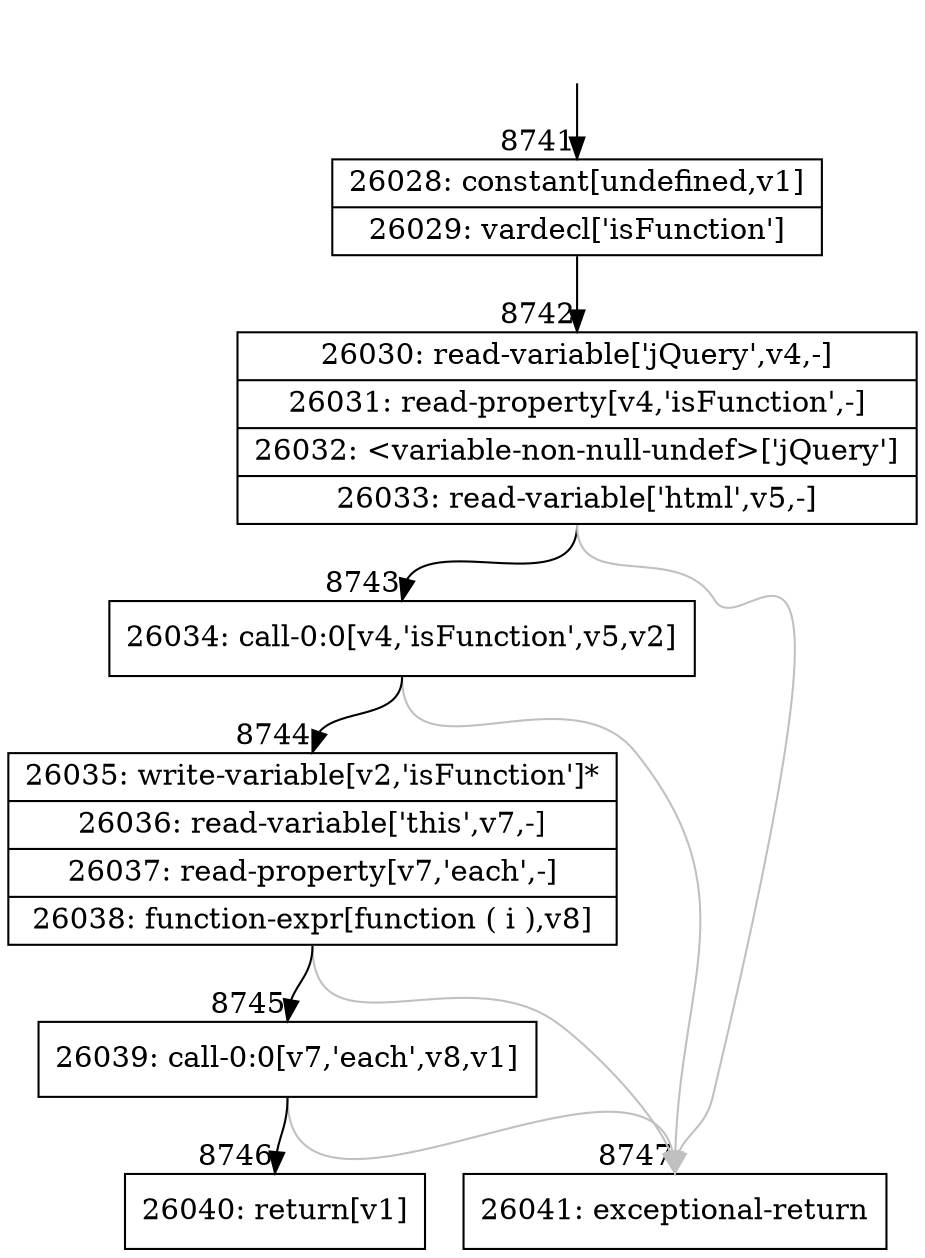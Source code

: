 digraph {
rankdir="TD"
BB_entry534[shape=none,label=""];
BB_entry534 -> BB8741 [tailport=s, headport=n, headlabel="    8741"]
BB8741 [shape=record label="{26028: constant[undefined,v1]|26029: vardecl['isFunction']}" ] 
BB8741 -> BB8742 [tailport=s, headport=n, headlabel="      8742"]
BB8742 [shape=record label="{26030: read-variable['jQuery',v4,-]|26031: read-property[v4,'isFunction',-]|26032: \<variable-non-null-undef\>['jQuery']|26033: read-variable['html',v5,-]}" ] 
BB8742 -> BB8743 [tailport=s, headport=n, headlabel="      8743"]
BB8742 -> BB8747 [tailport=s, headport=n, color=gray, headlabel="      8747"]
BB8743 [shape=record label="{26034: call-0:0[v4,'isFunction',v5,v2]}" ] 
BB8743 -> BB8744 [tailport=s, headport=n, headlabel="      8744"]
BB8743 -> BB8747 [tailport=s, headport=n, color=gray]
BB8744 [shape=record label="{26035: write-variable[v2,'isFunction']*|26036: read-variable['this',v7,-]|26037: read-property[v7,'each',-]|26038: function-expr[function ( i ),v8]}" ] 
BB8744 -> BB8745 [tailport=s, headport=n, headlabel="      8745"]
BB8744 -> BB8747 [tailport=s, headport=n, color=gray]
BB8745 [shape=record label="{26039: call-0:0[v7,'each',v8,v1]}" ] 
BB8745 -> BB8746 [tailport=s, headport=n, headlabel="      8746"]
BB8745 -> BB8747 [tailport=s, headport=n, color=gray]
BB8746 [shape=record label="{26040: return[v1]}" ] 
BB8747 [shape=record label="{26041: exceptional-return}" ] 
}
